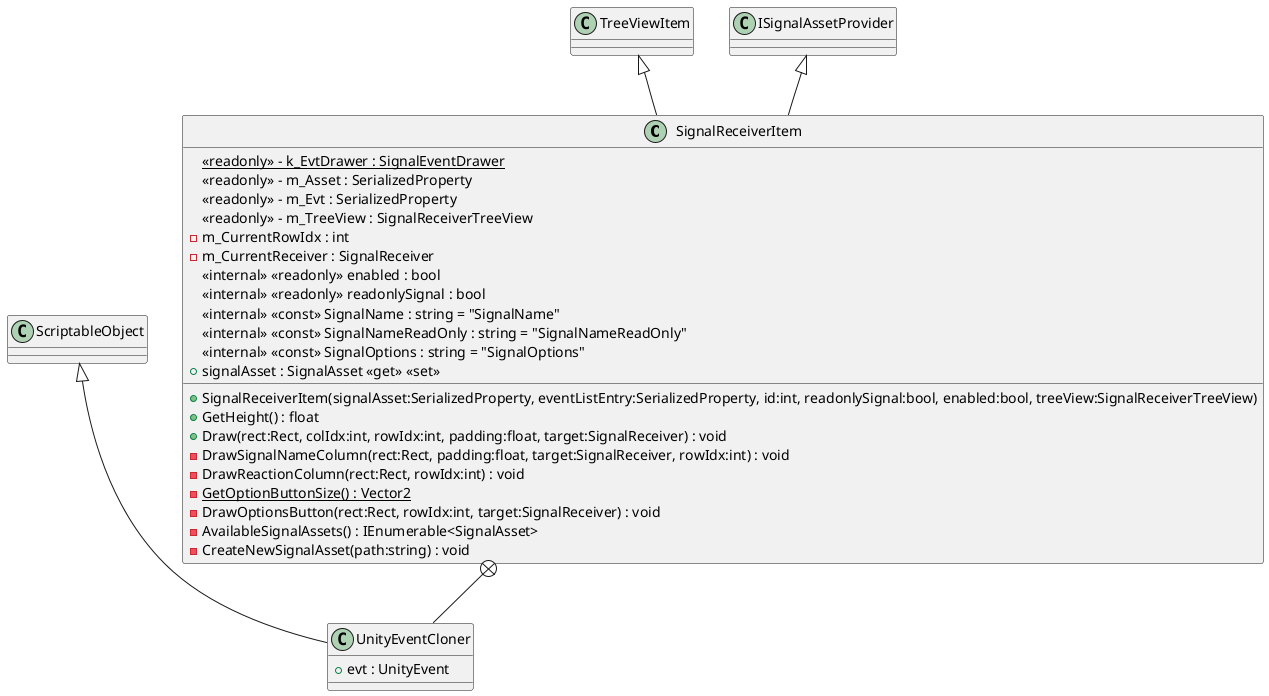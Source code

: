 @startuml
class SignalReceiverItem {
    {static} <<readonly>> - k_EvtDrawer : SignalEventDrawer
    <<readonly>> - m_Asset : SerializedProperty
    <<readonly>> - m_Evt : SerializedProperty
    <<readonly>> - m_TreeView : SignalReceiverTreeView
    - m_CurrentRowIdx : int
    - m_CurrentReceiver : SignalReceiver
    <<internal>> <<readonly>> enabled : bool
    <<internal>> <<readonly>> readonlySignal : bool
    <<internal>> <<const>> SignalName : string = "SignalName"
    <<internal>> <<const>> SignalNameReadOnly : string = "SignalNameReadOnly"
    <<internal>> <<const>> SignalOptions : string = "SignalOptions"
    + SignalReceiverItem(signalAsset:SerializedProperty, eventListEntry:SerializedProperty, id:int, readonlySignal:bool, enabled:bool, treeView:SignalReceiverTreeView)
    + signalAsset : SignalAsset <<get>> <<set>>
    + GetHeight() : float
    + Draw(rect:Rect, colIdx:int, rowIdx:int, padding:float, target:SignalReceiver) : void
    - DrawSignalNameColumn(rect:Rect, padding:float, target:SignalReceiver, rowIdx:int) : void
    - DrawReactionColumn(rect:Rect, rowIdx:int) : void
    {static} - GetOptionButtonSize() : Vector2
    - DrawOptionsButton(rect:Rect, rowIdx:int, target:SignalReceiver) : void
    - AvailableSignalAssets() : IEnumerable<SignalAsset>
    - CreateNewSignalAsset(path:string) : void
}
class UnityEventCloner {
    + evt : UnityEvent
}
TreeViewItem <|-- SignalReceiverItem
ISignalAssetProvider <|-- SignalReceiverItem
SignalReceiverItem +-- UnityEventCloner
ScriptableObject <|-- UnityEventCloner
@enduml
